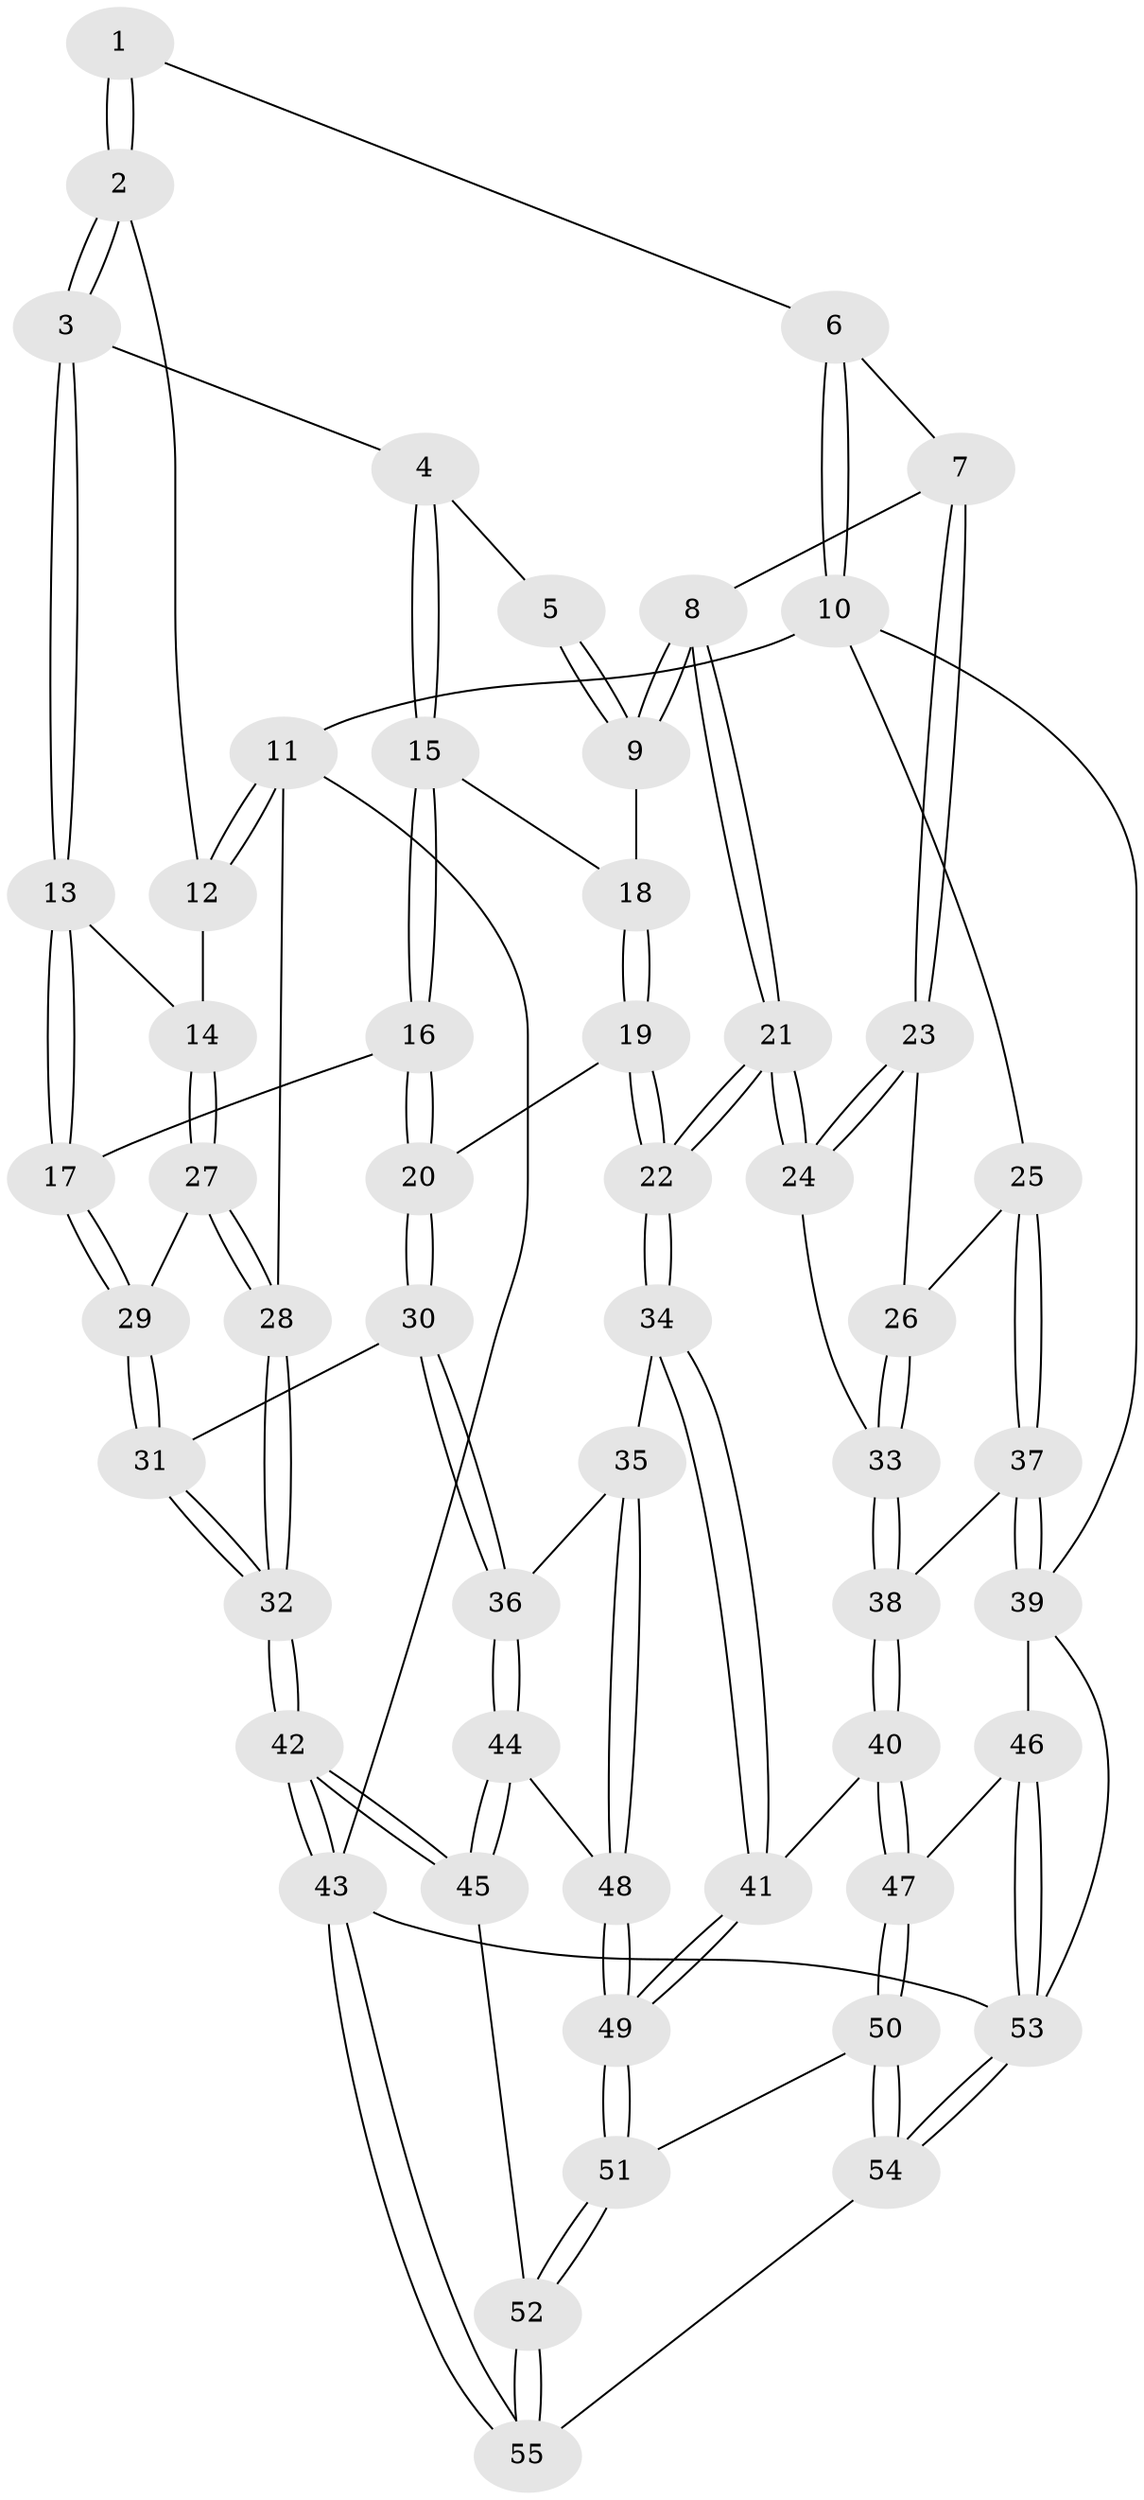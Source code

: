 // Generated by graph-tools (version 1.1) at 2025/27/03/09/25 03:27:06]
// undirected, 55 vertices, 134 edges
graph export_dot {
graph [start="1"]
  node [color=gray90,style=filled];
  1 [pos="+0.6658545879892835+0"];
  2 [pos="+0.13351556748478882+0"];
  3 [pos="+0.2939127952023024+0.0459032998041386"];
  4 [pos="+0.42790068935812264+0.1233082382968141"];
  5 [pos="+0.4853815365151264+0.09437664495605402"];
  6 [pos="+0.8009542085251505+0"];
  7 [pos="+0.7344915938637709+0.07705592668850188"];
  8 [pos="+0.6385366119576034+0.15041322476101945"];
  9 [pos="+0.6248933460621817+0.15190641151564532"];
  10 [pos="+1+0"];
  11 [pos="+0+0"];
  12 [pos="+0.0667776168954653+0"];
  13 [pos="+0.26998423607562905+0.2482384361400378"];
  14 [pos="+0.13134172233570046+0.216761020012809"];
  15 [pos="+0.4438822773584499+0.16913172747660069"];
  16 [pos="+0.39836888347553684+0.3095526494884501"];
  17 [pos="+0.274678902991021+0.261361954302919"];
  18 [pos="+0.5242678231402159+0.20079103722931363"];
  19 [pos="+0.5337987644079499+0.40291446776289935"];
  20 [pos="+0.41394701768458114+0.3315014601466516"];
  21 [pos="+0.591898253834963+0.4280567060823397"];
  22 [pos="+0.5714053436442729+0.4395053386304667"];
  23 [pos="+0.8119890962902968+0.2635715581564453"];
  24 [pos="+0.695775929132226+0.406218868022474"];
  25 [pos="+1+0.2961765261691638"];
  26 [pos="+1+0.3149050282596418"];
  27 [pos="+0.06724641555358399+0.29185373356741484"];
  28 [pos="+0+0.34440526202894767"];
  29 [pos="+0.20751776481084191+0.3592038867449852"];
  30 [pos="+0.23465153651025175+0.49673236306255963"];
  31 [pos="+0.2125057420990849+0.4644927436499518"];
  32 [pos="+0+0.40637590810611174"];
  33 [pos="+0.8368037182995667+0.49891330328904826"];
  34 [pos="+0.5492840157330151+0.5133950545411184"];
  35 [pos="+0.4628559409476875+0.5969455075690655"];
  36 [pos="+0.24393638799934536+0.5307117230718789"];
  37 [pos="+1+0.4826258409265649"];
  38 [pos="+0.8596335457869705+0.5868953760398294"];
  39 [pos="+1+0.7944109014806638"];
  40 [pos="+0.8269463369907147+0.7214766441278251"];
  41 [pos="+0.7795221622614118+0.7099539934966558"];
  42 [pos="+0+0.8431199130854967"];
  43 [pos="+0+1"];
  44 [pos="+0.07427772482628575+0.7467340389308359"];
  45 [pos="+0+0.793913120767832"];
  46 [pos="+0.9564430766527264+0.7946634238498282"];
  47 [pos="+0.8658149624072353+0.7745973025676516"];
  48 [pos="+0.45079273101567713+0.7667193041444961"];
  49 [pos="+0.48025500419194417+0.834570596329727"];
  50 [pos="+0.8090581110073551+0.8668253724790019"];
  51 [pos="+0.4821600602188164+0.9290490370943879"];
  52 [pos="+0.46157716491442985+1"];
  53 [pos="+0.905273049141682+1"];
  54 [pos="+0.7627347446014467+1"];
  55 [pos="+0.4713288223109733+1"];
  1 -- 2;
  1 -- 2;
  1 -- 6;
  2 -- 3;
  2 -- 3;
  2 -- 12;
  3 -- 4;
  3 -- 13;
  3 -- 13;
  4 -- 5;
  4 -- 15;
  4 -- 15;
  5 -- 9;
  5 -- 9;
  6 -- 7;
  6 -- 10;
  6 -- 10;
  7 -- 8;
  7 -- 23;
  7 -- 23;
  8 -- 9;
  8 -- 9;
  8 -- 21;
  8 -- 21;
  9 -- 18;
  10 -- 11;
  10 -- 25;
  10 -- 39;
  11 -- 12;
  11 -- 12;
  11 -- 28;
  11 -- 43;
  12 -- 14;
  13 -- 14;
  13 -- 17;
  13 -- 17;
  14 -- 27;
  14 -- 27;
  15 -- 16;
  15 -- 16;
  15 -- 18;
  16 -- 17;
  16 -- 20;
  16 -- 20;
  17 -- 29;
  17 -- 29;
  18 -- 19;
  18 -- 19;
  19 -- 20;
  19 -- 22;
  19 -- 22;
  20 -- 30;
  20 -- 30;
  21 -- 22;
  21 -- 22;
  21 -- 24;
  21 -- 24;
  22 -- 34;
  22 -- 34;
  23 -- 24;
  23 -- 24;
  23 -- 26;
  24 -- 33;
  25 -- 26;
  25 -- 37;
  25 -- 37;
  26 -- 33;
  26 -- 33;
  27 -- 28;
  27 -- 28;
  27 -- 29;
  28 -- 32;
  28 -- 32;
  29 -- 31;
  29 -- 31;
  30 -- 31;
  30 -- 36;
  30 -- 36;
  31 -- 32;
  31 -- 32;
  32 -- 42;
  32 -- 42;
  33 -- 38;
  33 -- 38;
  34 -- 35;
  34 -- 41;
  34 -- 41;
  35 -- 36;
  35 -- 48;
  35 -- 48;
  36 -- 44;
  36 -- 44;
  37 -- 38;
  37 -- 39;
  37 -- 39;
  38 -- 40;
  38 -- 40;
  39 -- 46;
  39 -- 53;
  40 -- 41;
  40 -- 47;
  40 -- 47;
  41 -- 49;
  41 -- 49;
  42 -- 43;
  42 -- 43;
  42 -- 45;
  42 -- 45;
  43 -- 55;
  43 -- 55;
  43 -- 53;
  44 -- 45;
  44 -- 45;
  44 -- 48;
  45 -- 52;
  46 -- 47;
  46 -- 53;
  46 -- 53;
  47 -- 50;
  47 -- 50;
  48 -- 49;
  48 -- 49;
  49 -- 51;
  49 -- 51;
  50 -- 51;
  50 -- 54;
  50 -- 54;
  51 -- 52;
  51 -- 52;
  52 -- 55;
  52 -- 55;
  53 -- 54;
  53 -- 54;
  54 -- 55;
}
